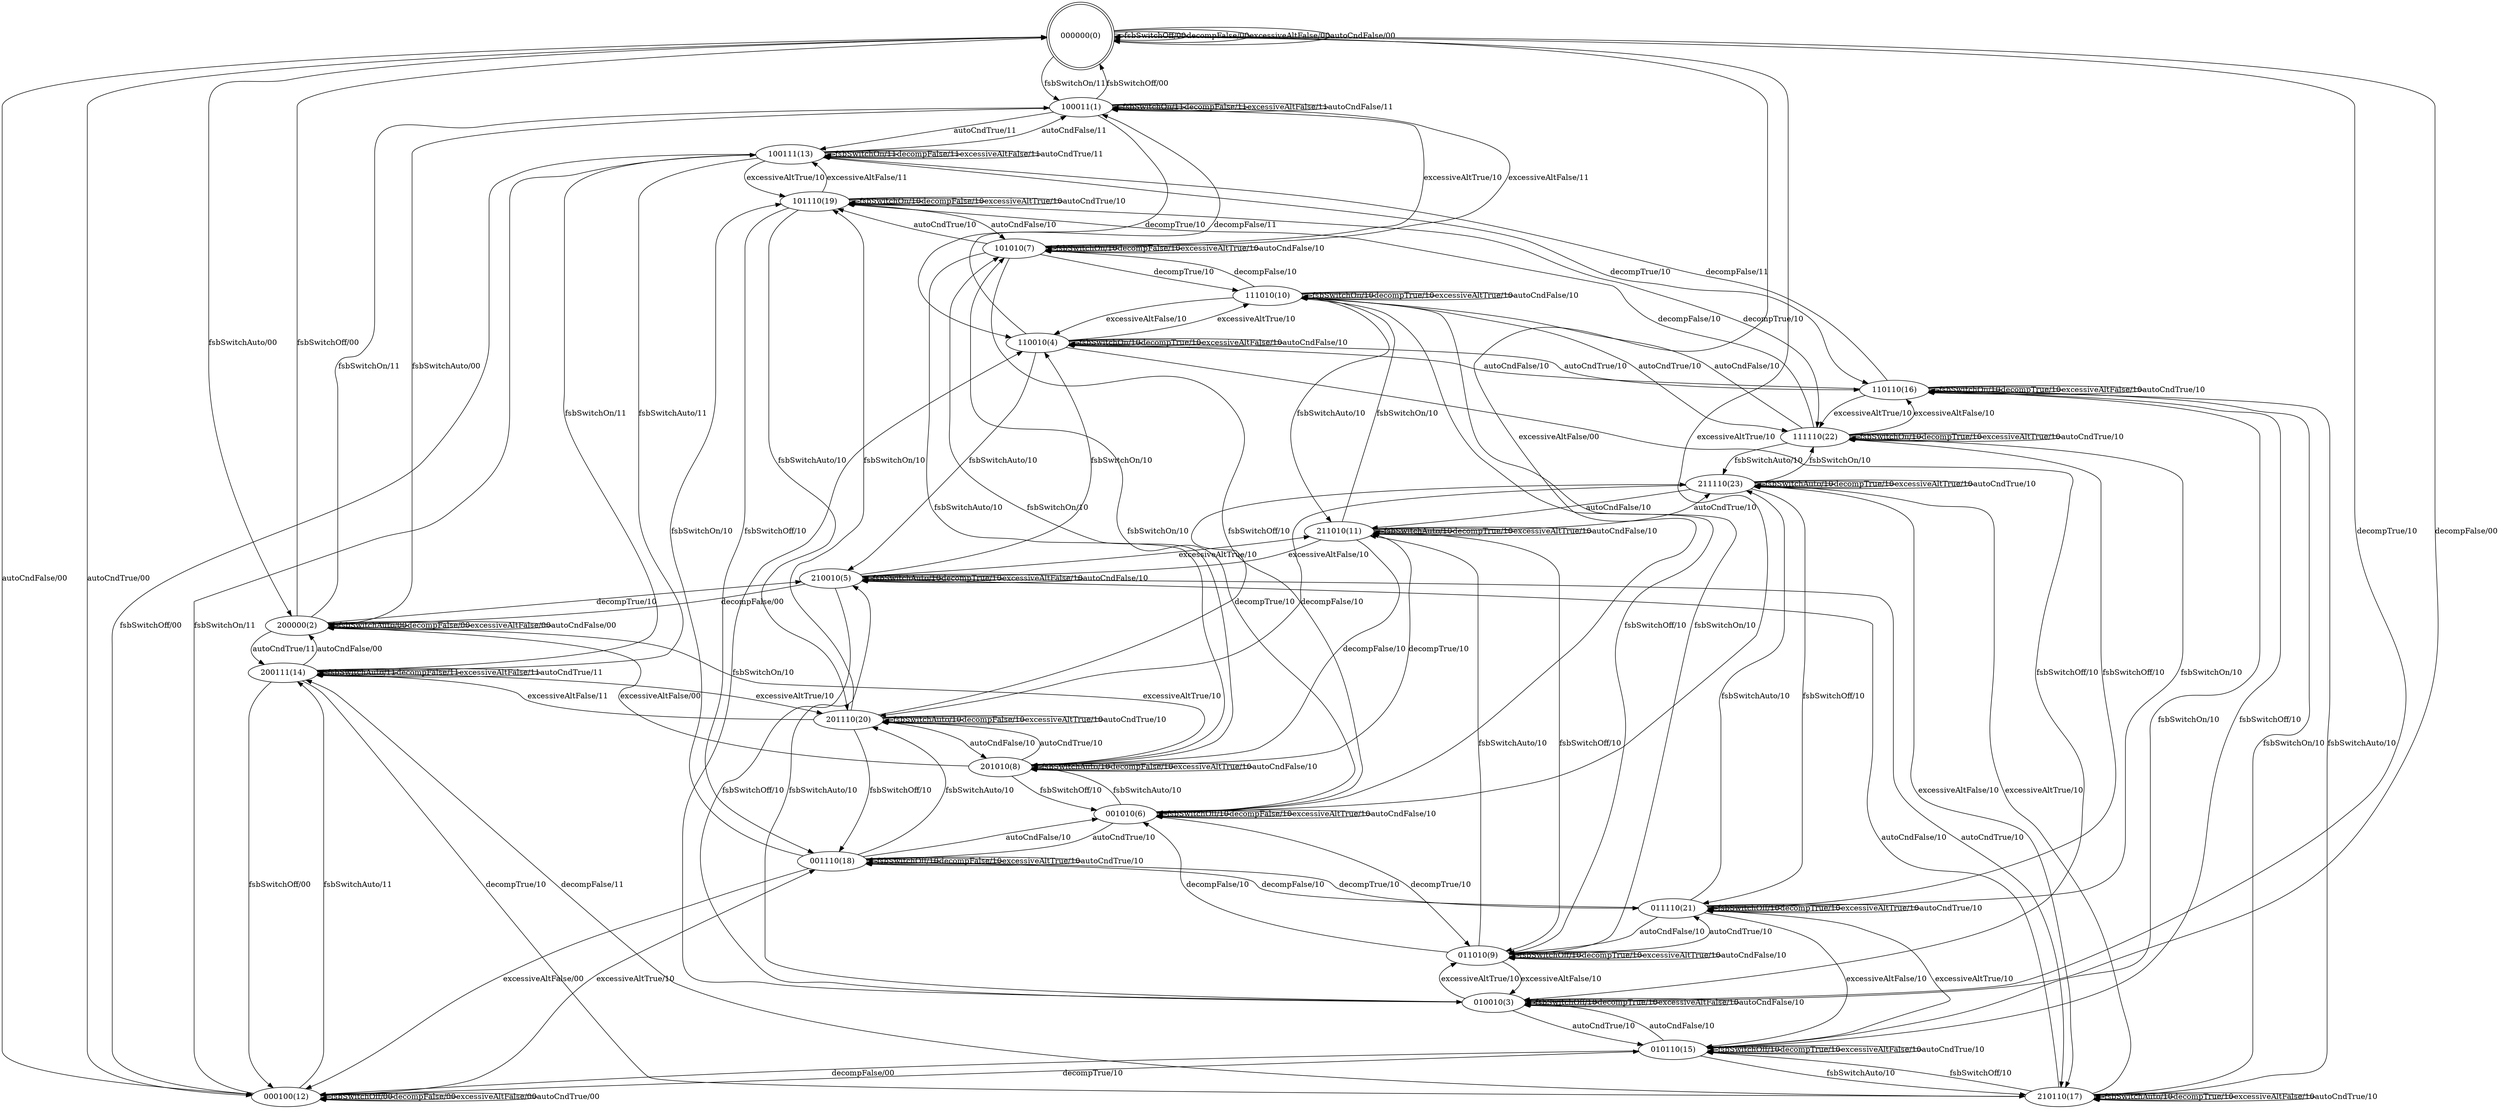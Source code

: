 digraph g {

node [shape = circle]


node [shape = doublecircle]
0[label="000000(0)"];

node [shape = ellipse]
1[label="100011(1)"];
2[label="200000(2)"];
3[label="010010(3)"];
4[label="110010(4)"];
5[label="210010(5)"];
6[label="001010(6)"];
7[label="101010(7)"];
8[label="201010(8)"];
9[label="011010(9)"];
10[label="111010(10)"];
11[label="211010(11)"];
12[label="000100(12)"];
13[label="100111(13)"];
14[label="200111(14)"];
15[label="010110(15)"];
16[label="110110(16)"];
17[label="210110(17)"];
18[label="001110(18)"];
19[label="101110(19)"];
20[label="201110(20)"];
21[label="011110(21)"];
22[label="111110(22)"];
23[label="211110(23)"];
0 -> 0[label="fsbSwitchOff/00"];  //000000 -> 000000
0 -> 1[label="fsbSwitchOn/11"];  //000000 -> 100011
0 -> 2[label="fsbSwitchAuto/00"];  //000000 -> 200000
0 -> 3[label="decompTrue/10"];  //000000 -> 010010
0 -> 0[label="decompFalse/00"];  //000000 -> 000000
0 -> 6[label="excessiveAltTrue/10"];  //000000 -> 001010
0 -> 0[label="excessiveAltFalse/00"];  //000000 -> 000000
0 -> 12[label="autoCndTrue/00"];  //000000 -> 000100
0 -> 0[label="autoCndFalse/00"];  //000000 -> 000000
1 -> 0[label="fsbSwitchOff/00"];  //100011 -> 000000
1 -> 1[label="fsbSwitchOn/11"];  //100011 -> 100011
1 -> 2[label="fsbSwitchAuto/00"];  //100011 -> 200000
1 -> 4[label="decompTrue/10"];  //100011 -> 110010
1 -> 1[label="decompFalse/11"];  //100011 -> 100011
1 -> 7[label="excessiveAltTrue/10"];  //100011 -> 101010
1 -> 1[label="excessiveAltFalse/11"];  //100011 -> 100011
1 -> 13[label="autoCndTrue/11"];  //100011 -> 100111
1 -> 1[label="autoCndFalse/11"];  //100011 -> 100011
2 -> 0[label="fsbSwitchOff/00"];  //200000 -> 000000
2 -> 1[label="fsbSwitchOn/11"];  //200000 -> 100011
2 -> 2[label="fsbSwitchAuto/00"];  //200000 -> 200000
2 -> 5[label="decompTrue/10"];  //200000 -> 210010
2 -> 2[label="decompFalse/00"];  //200000 -> 200000
2 -> 8[label="excessiveAltTrue/10"];  //200000 -> 201010
2 -> 2[label="excessiveAltFalse/00"];  //200000 -> 200000
2 -> 14[label="autoCndTrue/11"];  //200000 -> 200111
2 -> 2[label="autoCndFalse/00"];  //200000 -> 200000
3 -> 3[label="fsbSwitchOff/10"];  //010010 -> 010010
3 -> 4[label="fsbSwitchOn/10"];  //010010 -> 110010
3 -> 5[label="fsbSwitchAuto/10"];  //010010 -> 210010
3 -> 3[label="decompTrue/10"];  //010010 -> 010010
3 -> 0[label="decompFalse/00"];  //010010 -> 000000
3 -> 9[label="excessiveAltTrue/10"];  //010010 -> 011010
3 -> 3[label="excessiveAltFalse/10"];  //010010 -> 010010
3 -> 15[label="autoCndTrue/10"];  //010010 -> 010110
3 -> 3[label="autoCndFalse/10"];  //010010 -> 010010
4 -> 3[label="fsbSwitchOff/10"];  //110010 -> 010010
4 -> 4[label="fsbSwitchOn/10"];  //110010 -> 110010
4 -> 5[label="fsbSwitchAuto/10"];  //110010 -> 210010
4 -> 4[label="decompTrue/10"];  //110010 -> 110010
4 -> 1[label="decompFalse/11"];  //110010 -> 100011
4 -> 10[label="excessiveAltTrue/10"];  //110010 -> 111010
4 -> 4[label="excessiveAltFalse/10"];  //110010 -> 110010
4 -> 16[label="autoCndTrue/10"];  //110010 -> 110110
4 -> 4[label="autoCndFalse/10"];  //110010 -> 110010
5 -> 3[label="fsbSwitchOff/10"];  //210010 -> 010010
5 -> 4[label="fsbSwitchOn/10"];  //210010 -> 110010
5 -> 5[label="fsbSwitchAuto/10"];  //210010 -> 210010
5 -> 5[label="decompTrue/10"];  //210010 -> 210010
5 -> 2[label="decompFalse/00"];  //210010 -> 200000
5 -> 11[label="excessiveAltTrue/10"];  //210010 -> 211010
5 -> 5[label="excessiveAltFalse/10"];  //210010 -> 210010
5 -> 17[label="autoCndTrue/10"];  //210010 -> 210110
5 -> 5[label="autoCndFalse/10"];  //210010 -> 210010
6 -> 6[label="fsbSwitchOff/10"];  //001010 -> 001010
6 -> 7[label="fsbSwitchOn/10"];  //001010 -> 101010
6 -> 8[label="fsbSwitchAuto/10"];  //001010 -> 201010
6 -> 9[label="decompTrue/10"];  //001010 -> 011010
6 -> 6[label="decompFalse/10"];  //001010 -> 001010
6 -> 6[label="excessiveAltTrue/10"];  //001010 -> 001010
6 -> 0[label="excessiveAltFalse/00"];  //001010 -> 000000
6 -> 18[label="autoCndTrue/10"];  //001010 -> 001110
6 -> 6[label="autoCndFalse/10"];  //001010 -> 001010
7 -> 6[label="fsbSwitchOff/10"];  //101010 -> 001010
7 -> 7[label="fsbSwitchOn/10"];  //101010 -> 101010
7 -> 8[label="fsbSwitchAuto/10"];  //101010 -> 201010
7 -> 10[label="decompTrue/10"];  //101010 -> 111010
7 -> 7[label="decompFalse/10"];  //101010 -> 101010
7 -> 7[label="excessiveAltTrue/10"];  //101010 -> 101010
7 -> 1[label="excessiveAltFalse/11"];  //101010 -> 100011
7 -> 19[label="autoCndTrue/10"];  //101010 -> 101110
7 -> 7[label="autoCndFalse/10"];  //101010 -> 101010
8 -> 6[label="fsbSwitchOff/10"];  //201010 -> 001010
8 -> 7[label="fsbSwitchOn/10"];  //201010 -> 101010
8 -> 8[label="fsbSwitchAuto/10"];  //201010 -> 201010
8 -> 11[label="decompTrue/10"];  //201010 -> 211010
8 -> 8[label="decompFalse/10"];  //201010 -> 201010
8 -> 8[label="excessiveAltTrue/10"];  //201010 -> 201010
8 -> 2[label="excessiveAltFalse/00"];  //201010 -> 200000
8 -> 20[label="autoCndTrue/10"];  //201010 -> 201110
8 -> 8[label="autoCndFalse/10"];  //201010 -> 201010
9 -> 9[label="fsbSwitchOff/10"];  //011010 -> 011010
9 -> 10[label="fsbSwitchOn/10"];  //011010 -> 111010
9 -> 11[label="fsbSwitchAuto/10"];  //011010 -> 211010
9 -> 9[label="decompTrue/10"];  //011010 -> 011010
9 -> 6[label="decompFalse/10"];  //011010 -> 001010
9 -> 9[label="excessiveAltTrue/10"];  //011010 -> 011010
9 -> 3[label="excessiveAltFalse/10"];  //011010 -> 010010
9 -> 21[label="autoCndTrue/10"];  //011010 -> 011110
9 -> 9[label="autoCndFalse/10"];  //011010 -> 011010
10 -> 9[label="fsbSwitchOff/10"];  //111010 -> 011010
10 -> 10[label="fsbSwitchOn/10"];  //111010 -> 111010
10 -> 11[label="fsbSwitchAuto/10"];  //111010 -> 211010
10 -> 10[label="decompTrue/10"];  //111010 -> 111010
10 -> 7[label="decompFalse/10"];  //111010 -> 101010
10 -> 10[label="excessiveAltTrue/10"];  //111010 -> 111010
10 -> 4[label="excessiveAltFalse/10"];  //111010 -> 110010
10 -> 22[label="autoCndTrue/10"];  //111010 -> 111110
10 -> 10[label="autoCndFalse/10"];  //111010 -> 111010
11 -> 9[label="fsbSwitchOff/10"];  //211010 -> 011010
11 -> 10[label="fsbSwitchOn/10"];  //211010 -> 111010
11 -> 11[label="fsbSwitchAuto/10"];  //211010 -> 211010
11 -> 11[label="decompTrue/10"];  //211010 -> 211010
11 -> 8[label="decompFalse/10"];  //211010 -> 201010
11 -> 11[label="excessiveAltTrue/10"];  //211010 -> 211010
11 -> 5[label="excessiveAltFalse/10"];  //211010 -> 210010
11 -> 23[label="autoCndTrue/10"];  //211010 -> 211110
11 -> 11[label="autoCndFalse/10"];  //211010 -> 211010
12 -> 12[label="fsbSwitchOff/00"];  //000100 -> 000100
12 -> 13[label="fsbSwitchOn/11"];  //000100 -> 100111
12 -> 14[label="fsbSwitchAuto/11"];  //000100 -> 200111
12 -> 15[label="decompTrue/10"];  //000100 -> 010110
12 -> 12[label="decompFalse/00"];  //000100 -> 000100
12 -> 18[label="excessiveAltTrue/10"];  //000100 -> 001110
12 -> 12[label="excessiveAltFalse/00"];  //000100 -> 000100
12 -> 12[label="autoCndTrue/00"];  //000100 -> 000100
12 -> 0[label="autoCndFalse/00"];  //000100 -> 000000
13 -> 12[label="fsbSwitchOff/00"];  //100111 -> 000100
13 -> 13[label="fsbSwitchOn/11"];  //100111 -> 100111
13 -> 14[label="fsbSwitchAuto/11"];  //100111 -> 200111
13 -> 16[label="decompTrue/10"];  //100111 -> 110110
13 -> 13[label="decompFalse/11"];  //100111 -> 100111
13 -> 19[label="excessiveAltTrue/10"];  //100111 -> 101110
13 -> 13[label="excessiveAltFalse/11"];  //100111 -> 100111
13 -> 13[label="autoCndTrue/11"];  //100111 -> 100111
13 -> 1[label="autoCndFalse/11"];  //100111 -> 100011
14 -> 12[label="fsbSwitchOff/00"];  //200111 -> 000100
14 -> 13[label="fsbSwitchOn/11"];  //200111 -> 100111
14 -> 14[label="fsbSwitchAuto/11"];  //200111 -> 200111
14 -> 17[label="decompTrue/10"];  //200111 -> 210110
14 -> 14[label="decompFalse/11"];  //200111 -> 200111
14 -> 20[label="excessiveAltTrue/10"];  //200111 -> 201110
14 -> 14[label="excessiveAltFalse/11"];  //200111 -> 200111
14 -> 14[label="autoCndTrue/11"];  //200111 -> 200111
14 -> 2[label="autoCndFalse/00"];  //200111 -> 200000
15 -> 15[label="fsbSwitchOff/10"];  //010110 -> 010110
15 -> 16[label="fsbSwitchOn/10"];  //010110 -> 110110
15 -> 17[label="fsbSwitchAuto/10"];  //010110 -> 210110
15 -> 15[label="decompTrue/10"];  //010110 -> 010110
15 -> 12[label="decompFalse/00"];  //010110 -> 000100
15 -> 21[label="excessiveAltTrue/10"];  //010110 -> 011110
15 -> 15[label="excessiveAltFalse/10"];  //010110 -> 010110
15 -> 15[label="autoCndTrue/10"];  //010110 -> 010110
15 -> 3[label="autoCndFalse/10"];  //010110 -> 010010
16 -> 15[label="fsbSwitchOff/10"];  //110110 -> 010110
16 -> 16[label="fsbSwitchOn/10"];  //110110 -> 110110
16 -> 17[label="fsbSwitchAuto/10"];  //110110 -> 210110
16 -> 16[label="decompTrue/10"];  //110110 -> 110110
16 -> 13[label="decompFalse/11"];  //110110 -> 100111
16 -> 22[label="excessiveAltTrue/10"];  //110110 -> 111110
16 -> 16[label="excessiveAltFalse/10"];  //110110 -> 110110
16 -> 16[label="autoCndTrue/10"];  //110110 -> 110110
16 -> 4[label="autoCndFalse/10"];  //110110 -> 110010
17 -> 15[label="fsbSwitchOff/10"];  //210110 -> 010110
17 -> 16[label="fsbSwitchOn/10"];  //210110 -> 110110
17 -> 17[label="fsbSwitchAuto/10"];  //210110 -> 210110
17 -> 17[label="decompTrue/10"];  //210110 -> 210110
17 -> 14[label="decompFalse/11"];  //210110 -> 200111
17 -> 23[label="excessiveAltTrue/10"];  //210110 -> 211110
17 -> 17[label="excessiveAltFalse/10"];  //210110 -> 210110
17 -> 17[label="autoCndTrue/10"];  //210110 -> 210110
17 -> 5[label="autoCndFalse/10"];  //210110 -> 210010
18 -> 18[label="fsbSwitchOff/10"];  //001110 -> 001110
18 -> 19[label="fsbSwitchOn/10"];  //001110 -> 101110
18 -> 20[label="fsbSwitchAuto/10"];  //001110 -> 201110
18 -> 21[label="decompTrue/10"];  //001110 -> 011110
18 -> 18[label="decompFalse/10"];  //001110 -> 001110
18 -> 18[label="excessiveAltTrue/10"];  //001110 -> 001110
18 -> 12[label="excessiveAltFalse/00"];  //001110 -> 000100
18 -> 18[label="autoCndTrue/10"];  //001110 -> 001110
18 -> 6[label="autoCndFalse/10"];  //001110 -> 001010
19 -> 18[label="fsbSwitchOff/10"];  //101110 -> 001110
19 -> 19[label="fsbSwitchOn/10"];  //101110 -> 101110
19 -> 20[label="fsbSwitchAuto/10"];  //101110 -> 201110
19 -> 22[label="decompTrue/10"];  //101110 -> 111110
19 -> 19[label="decompFalse/10"];  //101110 -> 101110
19 -> 19[label="excessiveAltTrue/10"];  //101110 -> 101110
19 -> 13[label="excessiveAltFalse/11"];  //101110 -> 100111
19 -> 19[label="autoCndTrue/10"];  //101110 -> 101110
19 -> 7[label="autoCndFalse/10"];  //101110 -> 101010
20 -> 18[label="fsbSwitchOff/10"];  //201110 -> 001110
20 -> 19[label="fsbSwitchOn/10"];  //201110 -> 101110
20 -> 20[label="fsbSwitchAuto/10"];  //201110 -> 201110
20 -> 23[label="decompTrue/10"];  //201110 -> 211110
20 -> 20[label="decompFalse/10"];  //201110 -> 201110
20 -> 20[label="excessiveAltTrue/10"];  //201110 -> 201110
20 -> 14[label="excessiveAltFalse/11"];  //201110 -> 200111
20 -> 20[label="autoCndTrue/10"];  //201110 -> 201110
20 -> 8[label="autoCndFalse/10"];  //201110 -> 201010
21 -> 21[label="fsbSwitchOff/10"];  //011110 -> 011110
21 -> 22[label="fsbSwitchOn/10"];  //011110 -> 111110
21 -> 23[label="fsbSwitchAuto/10"];  //011110 -> 211110
21 -> 21[label="decompTrue/10"];  //011110 -> 011110
21 -> 18[label="decompFalse/10"];  //011110 -> 001110
21 -> 21[label="excessiveAltTrue/10"];  //011110 -> 011110
21 -> 15[label="excessiveAltFalse/10"];  //011110 -> 010110
21 -> 21[label="autoCndTrue/10"];  //011110 -> 011110
21 -> 9[label="autoCndFalse/10"];  //011110 -> 011010
22 -> 21[label="fsbSwitchOff/10"];  //111110 -> 011110
22 -> 22[label="fsbSwitchOn/10"];  //111110 -> 111110
22 -> 23[label="fsbSwitchAuto/10"];  //111110 -> 211110
22 -> 22[label="decompTrue/10"];  //111110 -> 111110
22 -> 19[label="decompFalse/10"];  //111110 -> 101110
22 -> 22[label="excessiveAltTrue/10"];  //111110 -> 111110
22 -> 16[label="excessiveAltFalse/10"];  //111110 -> 110110
22 -> 22[label="autoCndTrue/10"];  //111110 -> 111110
22 -> 10[label="autoCndFalse/10"];  //111110 -> 111010
23 -> 21[label="fsbSwitchOff/10"];  //211110 -> 011110
23 -> 22[label="fsbSwitchOn/10"];  //211110 -> 111110
23 -> 23[label="fsbSwitchAuto/10"];  //211110 -> 211110
23 -> 23[label="decompTrue/10"];  //211110 -> 211110
23 -> 20[label="decompFalse/10"];  //211110 -> 201110
23 -> 23[label="excessiveAltTrue/10"];  //211110 -> 211110
23 -> 17[label="excessiveAltFalse/10"];  //211110 -> 210110
23 -> 23[label="autoCndTrue/10"];  //211110 -> 211110
23 -> 11[label="autoCndFalse/10"];  //211110 -> 211010

}
